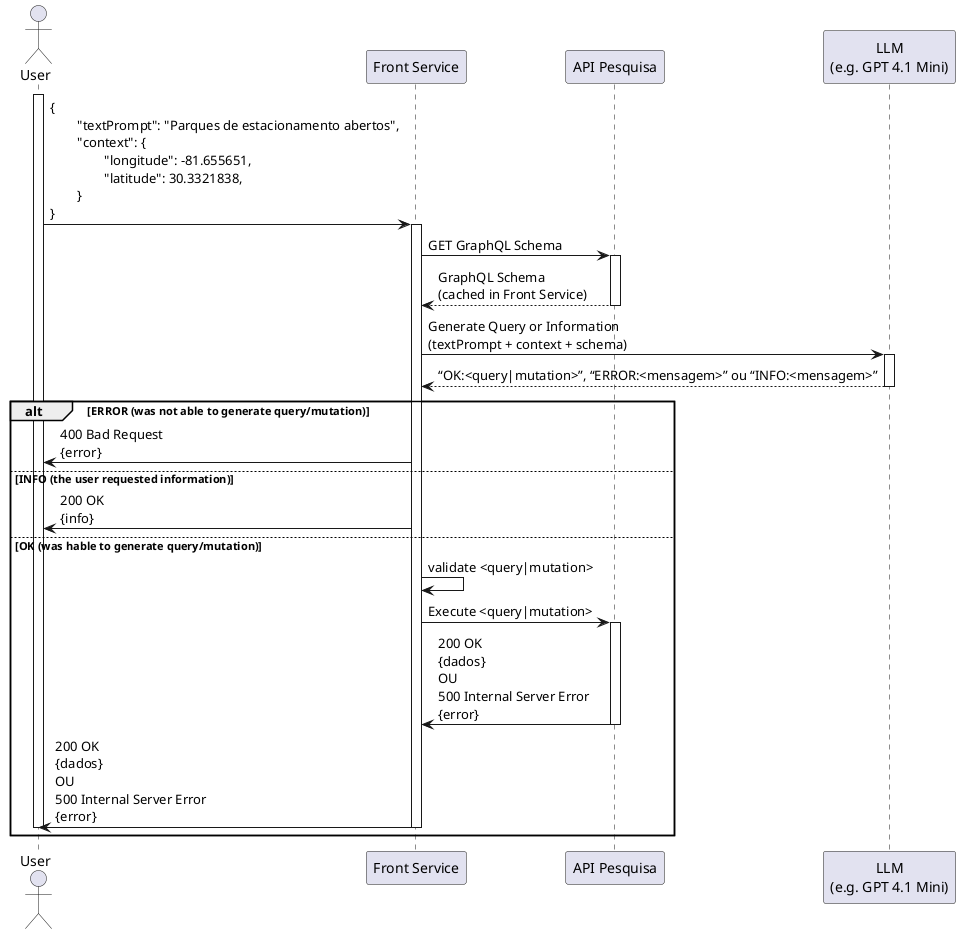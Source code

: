 @startuml
actor User
participant "Front Service" as FrontService
participant "API Pesquisa" as APIPesquisa
participant "LLM\n(e.g. GPT 4.1 Mini)" as llm


activate User
User -> FrontService: {\n\t"textPrompt": "Parques de estacionamento abertos",\n\t"context": {\n\t\t"longitude": -81.655651,\n\t\t"latitude": 30.3321838,\n\t}\n}
activate FrontService
FrontService -> APIPesquisa : GET GraphQL Schema
activate APIPesquisa
return GraphQL Schema\n(cached in Front Service)
FrontService -> llm: Generate Query or Information\n(textPrompt + context + schema)
activate llm
return “OK:<query|mutation>”, “ERROR:<mensagem>” ou “INFO:<mensagem>”
alt ERROR (was not able to generate query/mutation)
    FrontService -> User: 400 Bad Request\n{error}
else INFO (the user requested information)
    FrontService -> User: 200 OK\n{info}
else OK (was hable to generate query/mutation)
    FrontService -> FrontService: validate <query|mutation>
    FrontService -> APIPesquisa: Execute <query|mutation>
    activate APIPesquisa
    APIPesquisa -> FrontService: 200 OK\n{dados}\nOU\n500 Internal Server Error\n{error}
    deactivate APIPesquisa
    FrontService -> User: 200 OK\n{dados}\nOU\n500 Internal Server Error\n{error}
    deactivate FrontService
    deactivate User
end
@enduml